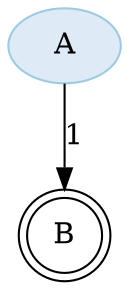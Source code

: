 strict digraph {


	"A" [ color="2", colorscheme="blues3", fillcolor="1", style="filled",  weight=0 ];

	"A" -> "B" [ label="1",  weight=0 ];

	"B" [ shape="doublecircle",  weight=0 ];

}
